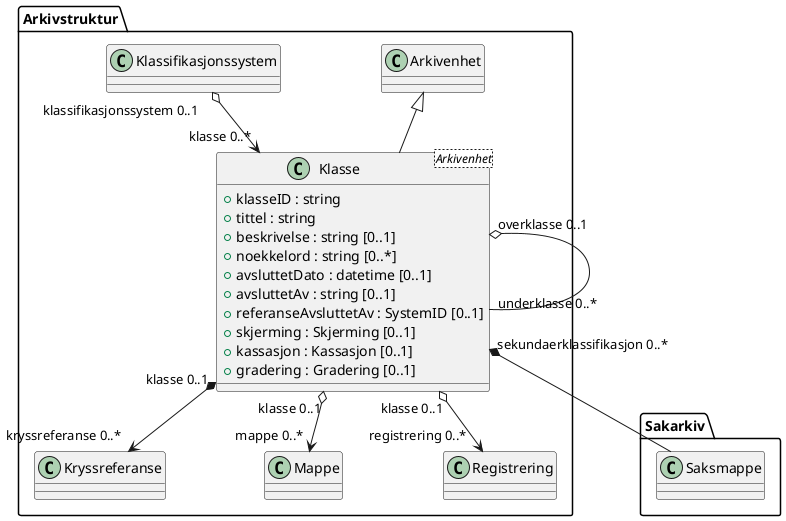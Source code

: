 @startuml
skinparam nodesep 100
class Arkivstruktur.Klasse <Arkivenhet> {
  +klasseID : string
  +tittel : string
  +beskrivelse : string [0..1]
  +noekkelord : string [0..*]
  +avsluttetDato : datetime [0..1]
  +avsluttetAv : string [0..1]
  +referanseAvsluttetAv : SystemID [0..1]
  +skjerming : Skjerming [0..1]
  +kassasjon : Kassasjon [0..1]
  +gradering : Gradering [0..1]
}
Arkivstruktur.Arkivenhet <|-- Arkivstruktur.Klasse
Arkivstruktur.Klasse "klasse 0..1" *--> "kryssreferanse 0..*" Arkivstruktur.Kryssreferanse
Arkivstruktur.Klasse "klasse 0..1" o--> "mappe 0..*" Arkivstruktur.Mappe
Arkivstruktur.Klasse "klasse 0..1" o--> "registrering 0..*" Arkivstruktur.Registrering
Arkivstruktur.Klasse "overklasse 0..1" o-- "underklasse 0..*" Arkivstruktur.Klasse
Arkivstruktur.Klasse "sekundaerklassifikasjon 0..*" *-- Sakarkiv.Saksmappe
Arkivstruktur.Klassifikasjonssystem "klassifikasjonssystem 0..1" o--> "klasse 0..*" Arkivstruktur.Klasse
@enduml
